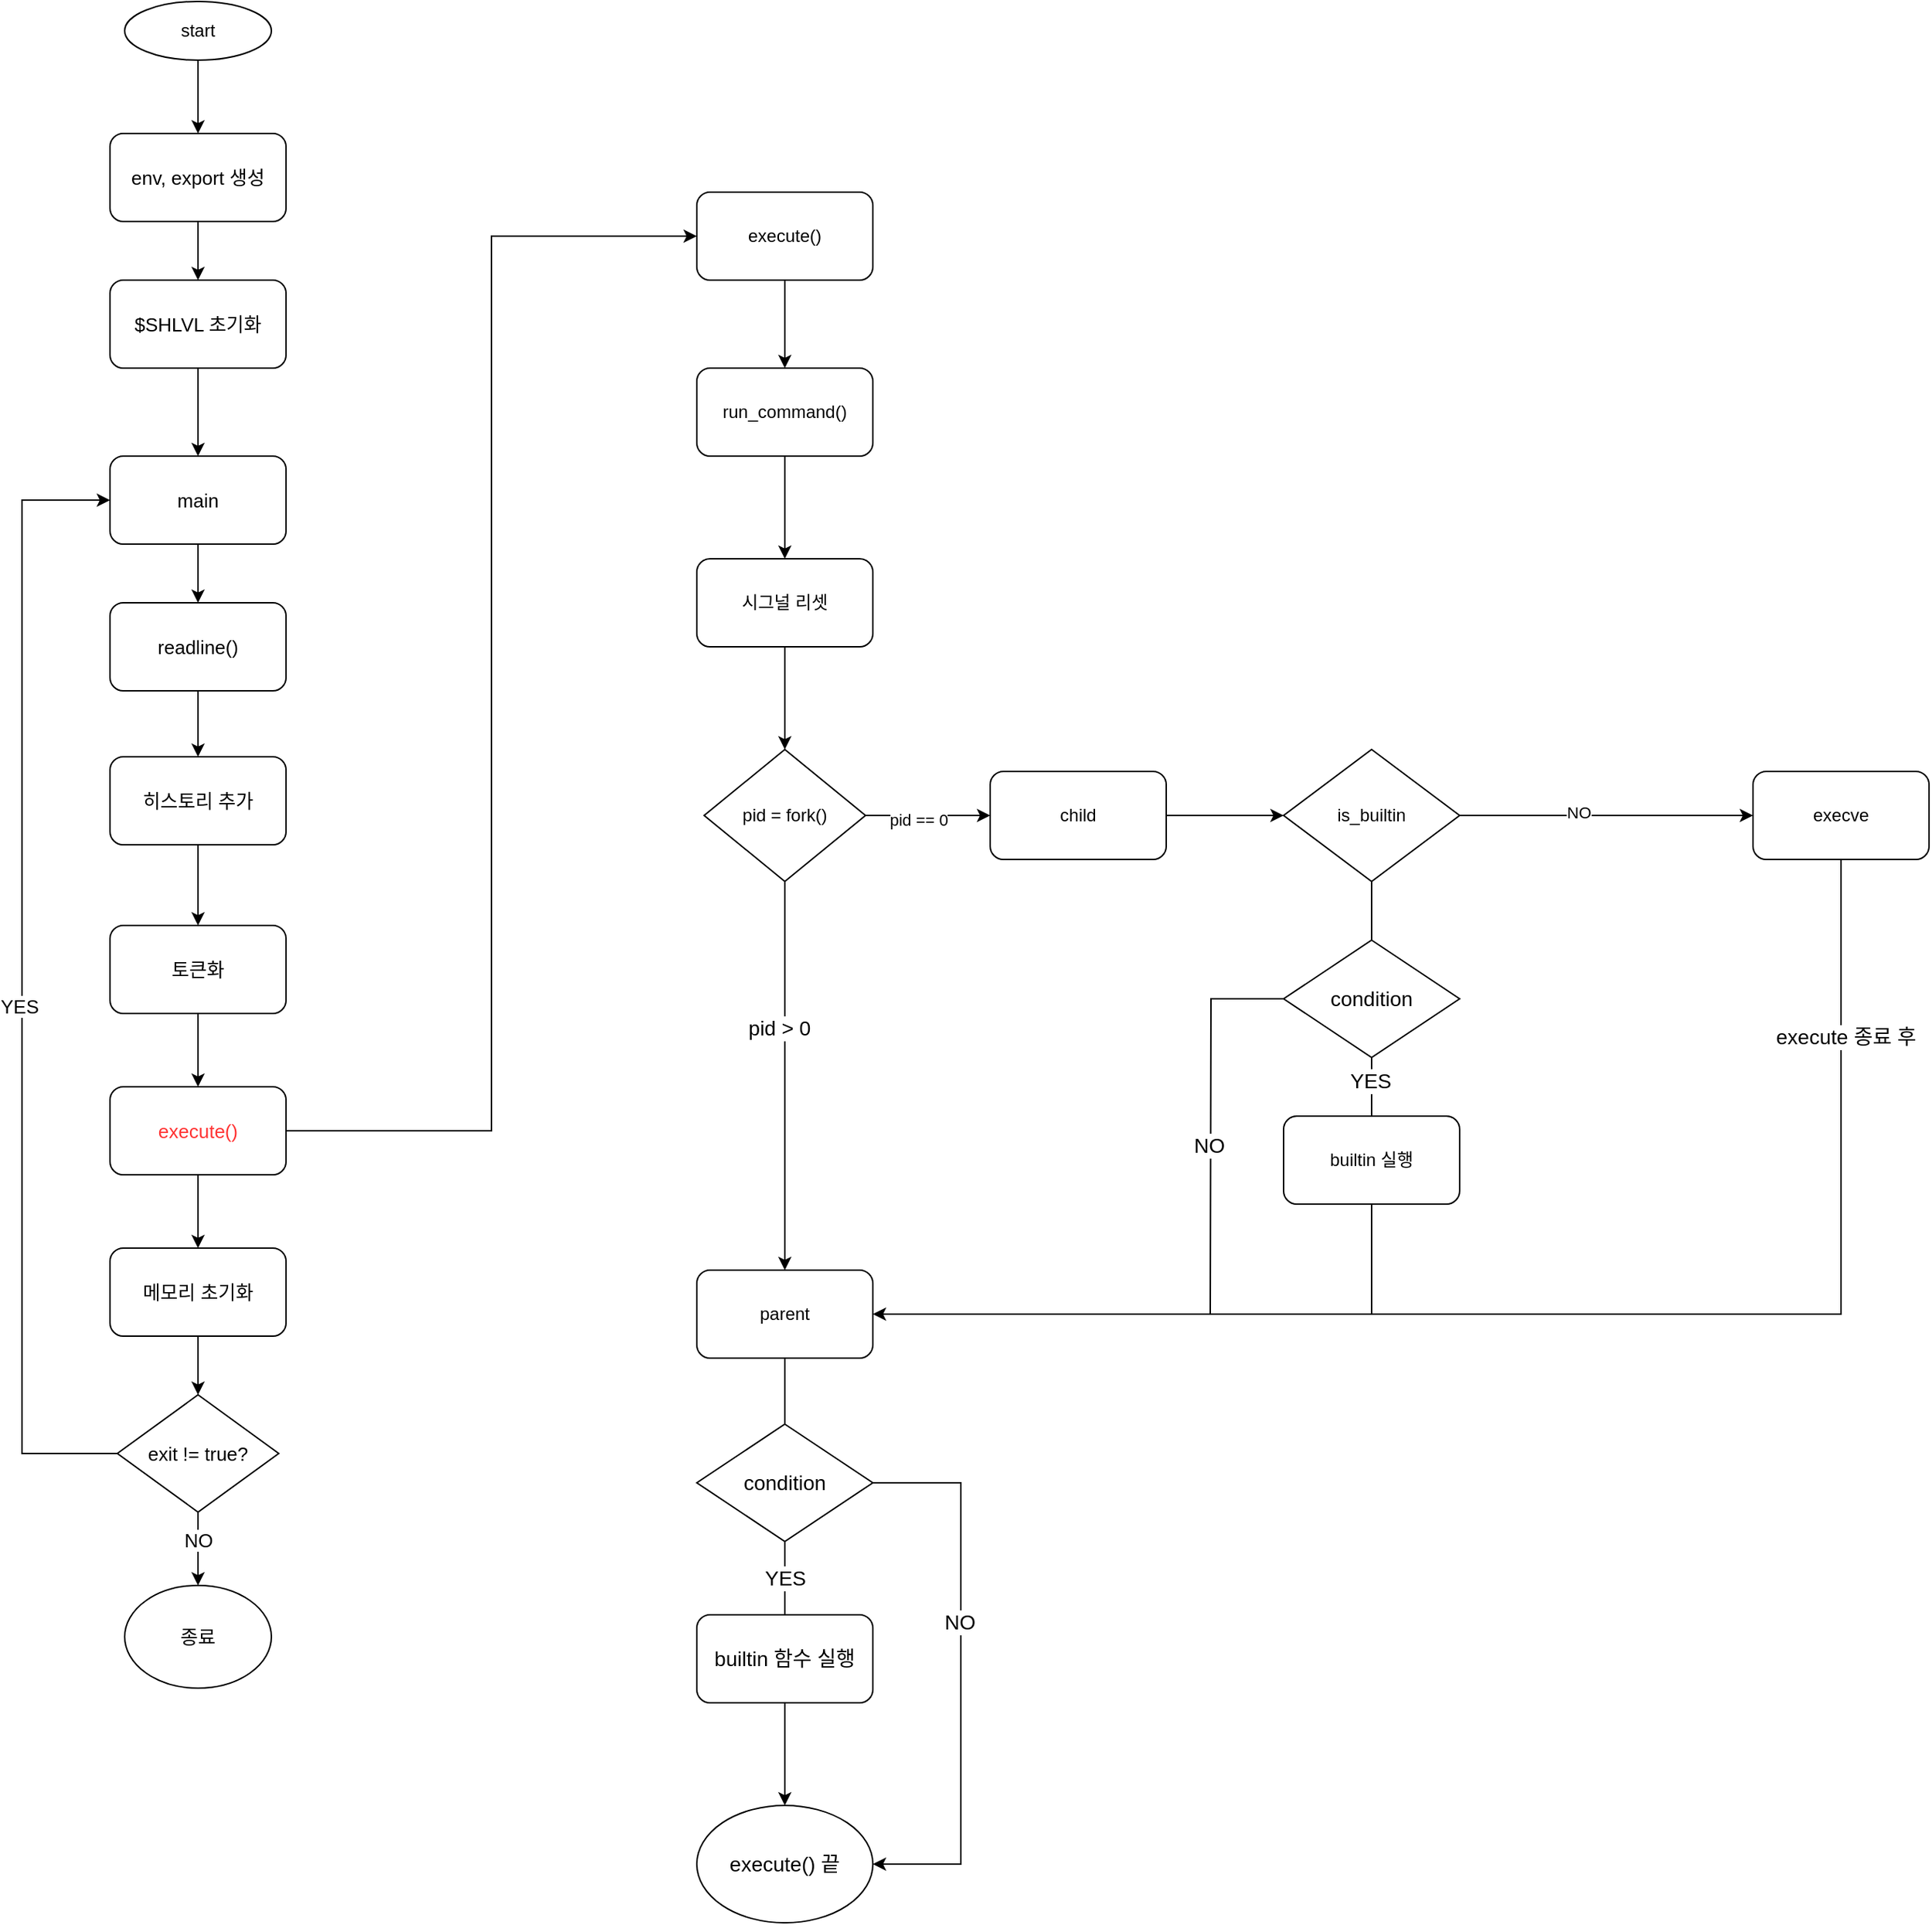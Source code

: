 <mxfile version="15.8.2" type="github">
  <diagram id="TjUcnRpzgRecOWL7eHP6" name="Page-1">
    <mxGraphModel dx="1300" dy="2003" grid="1" gridSize="10" guides="1" tooltips="1" connect="1" arrows="1" fold="1" page="1" pageScale="1" pageWidth="827" pageHeight="1169" math="0" shadow="0">
      <root>
        <mxCell id="0" />
        <mxCell id="1" parent="0" />
        <mxCell id="AYXUDMK8WHhuibapLCR6-4" value="" style="edgeStyle=orthogonalEdgeStyle;rounded=0;orthogonalLoop=1;jettySize=auto;html=1;fontSize=13;" parent="1" source="AYXUDMK8WHhuibapLCR6-1" target="AYXUDMK8WHhuibapLCR6-3" edge="1">
          <mxGeometry relative="1" as="geometry" />
        </mxCell>
        <mxCell id="AYXUDMK8WHhuibapLCR6-1" value="start" style="ellipse;whiteSpace=wrap;html=1;" parent="1" vertex="1">
          <mxGeometry x="350" y="10" width="100" height="40" as="geometry" />
        </mxCell>
        <mxCell id="AYXUDMK8WHhuibapLCR6-10" value="" style="edgeStyle=orthogonalEdgeStyle;rounded=0;orthogonalLoop=1;jettySize=auto;html=1;fontSize=13;" parent="1" source="AYXUDMK8WHhuibapLCR6-2" target="AYXUDMK8WHhuibapLCR6-8" edge="1">
          <mxGeometry relative="1" as="geometry" />
        </mxCell>
        <mxCell id="AYXUDMK8WHhuibapLCR6-2" value="main" style="rounded=1;whiteSpace=wrap;html=1;fontSize=13;" parent="1" vertex="1">
          <mxGeometry x="340" y="320" width="120" height="60" as="geometry" />
        </mxCell>
        <mxCell id="AYXUDMK8WHhuibapLCR6-6" value="" style="edgeStyle=orthogonalEdgeStyle;rounded=0;orthogonalLoop=1;jettySize=auto;html=1;fontSize=13;" parent="1" source="AYXUDMK8WHhuibapLCR6-3" target="AYXUDMK8WHhuibapLCR6-5" edge="1">
          <mxGeometry relative="1" as="geometry" />
        </mxCell>
        <mxCell id="AYXUDMK8WHhuibapLCR6-3" value="env, export 생성" style="rounded=1;whiteSpace=wrap;html=1;fontSize=13;" parent="1" vertex="1">
          <mxGeometry x="340" y="100" width="120" height="60" as="geometry" />
        </mxCell>
        <mxCell id="AYXUDMK8WHhuibapLCR6-7" value="" style="edgeStyle=orthogonalEdgeStyle;rounded=0;orthogonalLoop=1;jettySize=auto;html=1;fontSize=13;" parent="1" source="AYXUDMK8WHhuibapLCR6-5" target="AYXUDMK8WHhuibapLCR6-2" edge="1">
          <mxGeometry relative="1" as="geometry" />
        </mxCell>
        <mxCell id="AYXUDMK8WHhuibapLCR6-5" value="$SHLVL 초기화" style="rounded=1;whiteSpace=wrap;html=1;fontSize=13;" parent="1" vertex="1">
          <mxGeometry x="340" y="200" width="120" height="60" as="geometry" />
        </mxCell>
        <mxCell id="AYXUDMK8WHhuibapLCR6-11" value="" style="edgeStyle=orthogonalEdgeStyle;rounded=0;orthogonalLoop=1;jettySize=auto;html=1;fontSize=13;" parent="1" source="AYXUDMK8WHhuibapLCR6-8" target="AYXUDMK8WHhuibapLCR6-9" edge="1">
          <mxGeometry relative="1" as="geometry" />
        </mxCell>
        <mxCell id="AYXUDMK8WHhuibapLCR6-8" value="readline()" style="rounded=1;whiteSpace=wrap;html=1;fontSize=13;" parent="1" vertex="1">
          <mxGeometry x="340" y="420" width="120" height="60" as="geometry" />
        </mxCell>
        <mxCell id="AYXUDMK8WHhuibapLCR6-13" value="" style="edgeStyle=orthogonalEdgeStyle;rounded=0;orthogonalLoop=1;jettySize=auto;html=1;fontSize=13;fontColor=#FF3333;" parent="1" source="AYXUDMK8WHhuibapLCR6-9" target="AYXUDMK8WHhuibapLCR6-12" edge="1">
          <mxGeometry relative="1" as="geometry" />
        </mxCell>
        <mxCell id="AYXUDMK8WHhuibapLCR6-9" value="히스토리 추가" style="rounded=1;whiteSpace=wrap;html=1;fontSize=13;" parent="1" vertex="1">
          <mxGeometry x="340" y="525" width="120" height="60" as="geometry" />
        </mxCell>
        <mxCell id="AYXUDMK8WHhuibapLCR6-15" value="" style="edgeStyle=orthogonalEdgeStyle;rounded=0;orthogonalLoop=1;jettySize=auto;html=1;fontSize=13;fontColor=#000000;" parent="1" source="AYXUDMK8WHhuibapLCR6-12" target="AYXUDMK8WHhuibapLCR6-14" edge="1">
          <mxGeometry relative="1" as="geometry" />
        </mxCell>
        <mxCell id="AYXUDMK8WHhuibapLCR6-12" value="토큰화" style="rounded=1;whiteSpace=wrap;html=1;fontSize=13;" parent="1" vertex="1">
          <mxGeometry x="340" y="640" width="120" height="60" as="geometry" />
        </mxCell>
        <mxCell id="AYXUDMK8WHhuibapLCR6-17" value="" style="edgeStyle=orthogonalEdgeStyle;rounded=0;orthogonalLoop=1;jettySize=auto;html=1;fontSize=13;fontColor=#000000;" parent="1" source="AYXUDMK8WHhuibapLCR6-14" target="AYXUDMK8WHhuibapLCR6-16" edge="1">
          <mxGeometry relative="1" as="geometry" />
        </mxCell>
        <mxCell id="TnWBGNj776M6VLE6dhnm-58" style="edgeStyle=orthogonalEdgeStyle;rounded=0;orthogonalLoop=1;jettySize=auto;html=1;exitX=1;exitY=0.5;exitDx=0;exitDy=0;entryX=0;entryY=0.5;entryDx=0;entryDy=0;fontSize=14;endArrow=classic;endFill=1;strokeColor=default;" edge="1" parent="1" source="AYXUDMK8WHhuibapLCR6-14" target="TnWBGNj776M6VLE6dhnm-3">
          <mxGeometry relative="1" as="geometry" />
        </mxCell>
        <mxCell id="AYXUDMK8WHhuibapLCR6-14" value="execute()" style="rounded=1;whiteSpace=wrap;html=1;fontSize=13;fontColor=#FF3333;" parent="1" vertex="1">
          <mxGeometry x="340" y="750" width="120" height="60" as="geometry" />
        </mxCell>
        <mxCell id="AYXUDMK8WHhuibapLCR6-23" value="" style="edgeStyle=orthogonalEdgeStyle;rounded=0;orthogonalLoop=1;jettySize=auto;html=1;fontSize=13;fontColor=#000000;" parent="1" source="AYXUDMK8WHhuibapLCR6-16" target="AYXUDMK8WHhuibapLCR6-20" edge="1">
          <mxGeometry relative="1" as="geometry" />
        </mxCell>
        <mxCell id="AYXUDMK8WHhuibapLCR6-16" value="메모리 초기화" style="rounded=1;whiteSpace=wrap;html=1;fontSize=13;fontColor=#000000;" parent="1" vertex="1">
          <mxGeometry x="340" y="860" width="120" height="60" as="geometry" />
        </mxCell>
        <mxCell id="AYXUDMK8WHhuibapLCR6-22" style="edgeStyle=orthogonalEdgeStyle;rounded=0;orthogonalLoop=1;jettySize=auto;html=1;exitX=0;exitY=0.5;exitDx=0;exitDy=0;entryX=0;entryY=0.5;entryDx=0;entryDy=0;fontSize=13;fontColor=#000000;" parent="1" source="AYXUDMK8WHhuibapLCR6-20" target="AYXUDMK8WHhuibapLCR6-2" edge="1">
          <mxGeometry relative="1" as="geometry">
            <Array as="points">
              <mxPoint x="280" y="1000" />
              <mxPoint x="280" y="350" />
            </Array>
          </mxGeometry>
        </mxCell>
        <mxCell id="AYXUDMK8WHhuibapLCR6-25" value="YES" style="edgeLabel;html=1;align=center;verticalAlign=middle;resizable=0;points=[];fontSize=13;fontColor=#000000;" parent="AYXUDMK8WHhuibapLCR6-22" vertex="1" connectable="0">
          <mxGeometry x="-0.044" y="2" relative="1" as="geometry">
            <mxPoint as="offset" />
          </mxGeometry>
        </mxCell>
        <mxCell id="AYXUDMK8WHhuibapLCR6-28" value="" style="edgeStyle=orthogonalEdgeStyle;rounded=0;orthogonalLoop=1;jettySize=auto;html=1;fontSize=13;fontColor=#000000;" parent="1" source="AYXUDMK8WHhuibapLCR6-20" target="AYXUDMK8WHhuibapLCR6-27" edge="1">
          <mxGeometry relative="1" as="geometry" />
        </mxCell>
        <mxCell id="AYXUDMK8WHhuibapLCR6-31" value="NO" style="edgeLabel;html=1;align=center;verticalAlign=middle;resizable=0;points=[];fontSize=13;fontColor=#000000;" parent="AYXUDMK8WHhuibapLCR6-28" vertex="1" connectable="0">
          <mxGeometry x="-0.257" relative="1" as="geometry">
            <mxPoint as="offset" />
          </mxGeometry>
        </mxCell>
        <mxCell id="AYXUDMK8WHhuibapLCR6-20" value="exit != true?" style="rhombus;whiteSpace=wrap;html=1;fontSize=13;fontColor=#000000;" parent="1" vertex="1">
          <mxGeometry x="345" y="960" width="110" height="80" as="geometry" />
        </mxCell>
        <mxCell id="AYXUDMK8WHhuibapLCR6-27" value="종료" style="ellipse;whiteSpace=wrap;html=1;fontSize=13;fontColor=#000000;" parent="1" vertex="1">
          <mxGeometry x="350" y="1090" width="100" height="70" as="geometry" />
        </mxCell>
        <mxCell id="TnWBGNj776M6VLE6dhnm-65" value="" style="group" vertex="1" connectable="0" parent="1">
          <mxGeometry x="740" y="140" width="840" height="1180" as="geometry" />
        </mxCell>
        <mxCell id="TnWBGNj776M6VLE6dhnm-3" value="execute()" style="rounded=1;whiteSpace=wrap;html=1;" vertex="1" parent="TnWBGNj776M6VLE6dhnm-65">
          <mxGeometry width="120" height="60" as="geometry" />
        </mxCell>
        <mxCell id="TnWBGNj776M6VLE6dhnm-4" value="run_command()" style="rounded=1;whiteSpace=wrap;html=1;" vertex="1" parent="TnWBGNj776M6VLE6dhnm-65">
          <mxGeometry y="120" width="120" height="60" as="geometry" />
        </mxCell>
        <mxCell id="TnWBGNj776M6VLE6dhnm-10" value="" style="edgeStyle=orthogonalEdgeStyle;rounded=0;orthogonalLoop=1;jettySize=auto;html=1;" edge="1" parent="TnWBGNj776M6VLE6dhnm-65" source="TnWBGNj776M6VLE6dhnm-3" target="TnWBGNj776M6VLE6dhnm-4">
          <mxGeometry relative="1" as="geometry" />
        </mxCell>
        <mxCell id="TnWBGNj776M6VLE6dhnm-5" value="시그널 리셋" style="rounded=1;whiteSpace=wrap;html=1;" vertex="1" parent="TnWBGNj776M6VLE6dhnm-65">
          <mxGeometry y="250" width="120" height="60" as="geometry" />
        </mxCell>
        <mxCell id="TnWBGNj776M6VLE6dhnm-11" value="" style="edgeStyle=orthogonalEdgeStyle;rounded=0;orthogonalLoop=1;jettySize=auto;html=1;" edge="1" parent="TnWBGNj776M6VLE6dhnm-65" source="TnWBGNj776M6VLE6dhnm-4" target="TnWBGNj776M6VLE6dhnm-5">
          <mxGeometry relative="1" as="geometry" />
        </mxCell>
        <mxCell id="TnWBGNj776M6VLE6dhnm-15" value="child" style="rounded=1;whiteSpace=wrap;html=1;" vertex="1" parent="TnWBGNj776M6VLE6dhnm-65">
          <mxGeometry x="200" y="395" width="120" height="60" as="geometry" />
        </mxCell>
        <mxCell id="TnWBGNj776M6VLE6dhnm-23" value="" style="edgeStyle=orthogonalEdgeStyle;rounded=0;orthogonalLoop=1;jettySize=auto;html=1;" edge="1" parent="TnWBGNj776M6VLE6dhnm-65" source="TnWBGNj776M6VLE6dhnm-16" target="TnWBGNj776M6VLE6dhnm-15">
          <mxGeometry relative="1" as="geometry" />
        </mxCell>
        <mxCell id="TnWBGNj776M6VLE6dhnm-24" value="pid == 0" style="edgeLabel;html=1;align=center;verticalAlign=middle;resizable=0;points=[];" vertex="1" connectable="0" parent="TnWBGNj776M6VLE6dhnm-23">
          <mxGeometry x="-0.153" y="-3" relative="1" as="geometry">
            <mxPoint as="offset" />
          </mxGeometry>
        </mxCell>
        <mxCell id="TnWBGNj776M6VLE6dhnm-16" value="pid = fork()" style="rhombus;whiteSpace=wrap;html=1;" vertex="1" parent="TnWBGNj776M6VLE6dhnm-65">
          <mxGeometry x="5" y="380" width="110" height="90" as="geometry" />
        </mxCell>
        <mxCell id="TnWBGNj776M6VLE6dhnm-17" value="" style="edgeStyle=orthogonalEdgeStyle;rounded=0;orthogonalLoop=1;jettySize=auto;html=1;" edge="1" parent="TnWBGNj776M6VLE6dhnm-65" source="TnWBGNj776M6VLE6dhnm-5" target="TnWBGNj776M6VLE6dhnm-16">
          <mxGeometry relative="1" as="geometry" />
        </mxCell>
        <mxCell id="TnWBGNj776M6VLE6dhnm-20" value="parent" style="rounded=1;whiteSpace=wrap;html=1;" vertex="1" parent="TnWBGNj776M6VLE6dhnm-65">
          <mxGeometry y="735" width="120" height="60" as="geometry" />
        </mxCell>
        <mxCell id="TnWBGNj776M6VLE6dhnm-21" value="" style="edgeStyle=orthogonalEdgeStyle;rounded=0;orthogonalLoop=1;jettySize=auto;html=1;" edge="1" parent="TnWBGNj776M6VLE6dhnm-65" source="TnWBGNj776M6VLE6dhnm-16" target="TnWBGNj776M6VLE6dhnm-20">
          <mxGeometry relative="1" as="geometry" />
        </mxCell>
        <mxCell id="TnWBGNj776M6VLE6dhnm-22" value="&lt;font style=&quot;font-size: 14px&quot;&gt;pid &amp;gt; 0&lt;/font&gt;" style="edgeLabel;html=1;align=center;verticalAlign=middle;resizable=0;points=[];" vertex="1" connectable="0" parent="TnWBGNj776M6VLE6dhnm-21">
          <mxGeometry x="-0.25" y="-4" relative="1" as="geometry">
            <mxPoint as="offset" />
          </mxGeometry>
        </mxCell>
        <mxCell id="TnWBGNj776M6VLE6dhnm-26" value="is_builtin" style="rhombus;whiteSpace=wrap;html=1;" vertex="1" parent="TnWBGNj776M6VLE6dhnm-65">
          <mxGeometry x="400" y="380" width="120" height="90" as="geometry" />
        </mxCell>
        <mxCell id="TnWBGNj776M6VLE6dhnm-27" value="" style="edgeStyle=orthogonalEdgeStyle;rounded=0;orthogonalLoop=1;jettySize=auto;html=1;" edge="1" parent="TnWBGNj776M6VLE6dhnm-65" source="TnWBGNj776M6VLE6dhnm-15" target="TnWBGNj776M6VLE6dhnm-26">
          <mxGeometry relative="1" as="geometry" />
        </mxCell>
        <mxCell id="TnWBGNj776M6VLE6dhnm-34" style="edgeStyle=orthogonalEdgeStyle;rounded=0;orthogonalLoop=1;jettySize=auto;html=1;exitX=0.5;exitY=1;exitDx=0;exitDy=0;entryX=1;entryY=0.5;entryDx=0;entryDy=0;fontSize=14;" edge="1" parent="TnWBGNj776M6VLE6dhnm-65" source="TnWBGNj776M6VLE6dhnm-28" target="TnWBGNj776M6VLE6dhnm-20">
          <mxGeometry relative="1" as="geometry" />
        </mxCell>
        <mxCell id="TnWBGNj776M6VLE6dhnm-39" value="execute 종료 후" style="edgeLabel;html=1;align=center;verticalAlign=middle;resizable=0;points=[];fontSize=14;" vertex="1" connectable="0" parent="TnWBGNj776M6VLE6dhnm-34">
          <mxGeometry x="-0.751" y="3" relative="1" as="geometry">
            <mxPoint as="offset" />
          </mxGeometry>
        </mxCell>
        <mxCell id="TnWBGNj776M6VLE6dhnm-28" value="execve" style="rounded=1;whiteSpace=wrap;html=1;" vertex="1" parent="TnWBGNj776M6VLE6dhnm-65">
          <mxGeometry x="720" y="395" width="120" height="60" as="geometry" />
        </mxCell>
        <mxCell id="TnWBGNj776M6VLE6dhnm-29" value="" style="edgeStyle=orthogonalEdgeStyle;rounded=0;orthogonalLoop=1;jettySize=auto;html=1;" edge="1" parent="TnWBGNj776M6VLE6dhnm-65" source="TnWBGNj776M6VLE6dhnm-26" target="TnWBGNj776M6VLE6dhnm-28">
          <mxGeometry relative="1" as="geometry" />
        </mxCell>
        <mxCell id="TnWBGNj776M6VLE6dhnm-30" value="NO" style="edgeLabel;html=1;align=center;verticalAlign=middle;resizable=0;points=[];" vertex="1" connectable="0" parent="TnWBGNj776M6VLE6dhnm-29">
          <mxGeometry x="-0.2" y="3" relative="1" as="geometry">
            <mxPoint x="1" y="1" as="offset" />
          </mxGeometry>
        </mxCell>
        <mxCell id="TnWBGNj776M6VLE6dhnm-38" style="edgeStyle=orthogonalEdgeStyle;rounded=0;orthogonalLoop=1;jettySize=auto;html=1;fontSize=14;strokeColor=default;endArrow=none;endFill=0;" edge="1" parent="TnWBGNj776M6VLE6dhnm-65" source="TnWBGNj776M6VLE6dhnm-31">
          <mxGeometry relative="1" as="geometry">
            <mxPoint x="460" y="765" as="targetPoint" />
          </mxGeometry>
        </mxCell>
        <mxCell id="TnWBGNj776M6VLE6dhnm-31" value="builtin 실행" style="rounded=1;whiteSpace=wrap;html=1;" vertex="1" parent="TnWBGNj776M6VLE6dhnm-65">
          <mxGeometry x="400" y="630" width="120" height="60" as="geometry" />
        </mxCell>
        <mxCell id="TnWBGNj776M6VLE6dhnm-41" value="builtin 함수 실행" style="rounded=1;whiteSpace=wrap;html=1;fontSize=14;" vertex="1" parent="TnWBGNj776M6VLE6dhnm-65">
          <mxGeometry y="970" width="120" height="60" as="geometry" />
        </mxCell>
        <mxCell id="TnWBGNj776M6VLE6dhnm-47" value="" style="edgeStyle=orthogonalEdgeStyle;rounded=0;orthogonalLoop=1;jettySize=auto;html=1;fontSize=14;endArrow=none;endFill=0;strokeColor=default;" edge="1" parent="TnWBGNj776M6VLE6dhnm-65" source="TnWBGNj776M6VLE6dhnm-45" target="TnWBGNj776M6VLE6dhnm-31">
          <mxGeometry relative="1" as="geometry" />
        </mxCell>
        <mxCell id="TnWBGNj776M6VLE6dhnm-49" value="YES" style="edgeLabel;html=1;align=center;verticalAlign=middle;resizable=0;points=[];fontSize=14;" vertex="1" connectable="0" parent="TnWBGNj776M6VLE6dhnm-47">
          <mxGeometry x="-0.2" y="-1" relative="1" as="geometry">
            <mxPoint as="offset" />
          </mxGeometry>
        </mxCell>
        <mxCell id="TnWBGNj776M6VLE6dhnm-48" style="edgeStyle=orthogonalEdgeStyle;rounded=0;orthogonalLoop=1;jettySize=auto;html=1;exitX=0;exitY=0.5;exitDx=0;exitDy=0;fontSize=14;endArrow=none;endFill=0;strokeColor=default;" edge="1" parent="TnWBGNj776M6VLE6dhnm-65" source="TnWBGNj776M6VLE6dhnm-45">
          <mxGeometry relative="1" as="geometry">
            <mxPoint x="350" y="765" as="targetPoint" />
          </mxGeometry>
        </mxCell>
        <mxCell id="TnWBGNj776M6VLE6dhnm-50" value="NO" style="edgeLabel;html=1;align=center;verticalAlign=middle;resizable=0;points=[];fontSize=14;" vertex="1" connectable="0" parent="TnWBGNj776M6VLE6dhnm-48">
          <mxGeometry x="0.132" y="-2" relative="1" as="geometry">
            <mxPoint as="offset" />
          </mxGeometry>
        </mxCell>
        <mxCell id="TnWBGNj776M6VLE6dhnm-45" value="condition" style="rhombus;whiteSpace=wrap;html=1;fontSize=14;" vertex="1" parent="TnWBGNj776M6VLE6dhnm-65">
          <mxGeometry x="400" y="510" width="120" height="80" as="geometry" />
        </mxCell>
        <mxCell id="TnWBGNj776M6VLE6dhnm-46" value="" style="edgeStyle=orthogonalEdgeStyle;rounded=0;orthogonalLoop=1;jettySize=auto;html=1;fontSize=14;endArrow=none;endFill=0;strokeColor=default;" edge="1" parent="TnWBGNj776M6VLE6dhnm-65" source="TnWBGNj776M6VLE6dhnm-26" target="TnWBGNj776M6VLE6dhnm-45">
          <mxGeometry relative="1" as="geometry" />
        </mxCell>
        <mxCell id="TnWBGNj776M6VLE6dhnm-53" value="YES" style="edgeStyle=orthogonalEdgeStyle;rounded=0;orthogonalLoop=1;jettySize=auto;html=1;fontSize=14;endArrow=none;endFill=0;strokeColor=default;" edge="1" parent="TnWBGNj776M6VLE6dhnm-65" source="TnWBGNj776M6VLE6dhnm-51" target="TnWBGNj776M6VLE6dhnm-41">
          <mxGeometry relative="1" as="geometry" />
        </mxCell>
        <mxCell id="TnWBGNj776M6VLE6dhnm-51" value="condition" style="rhombus;whiteSpace=wrap;html=1;fontSize=14;" vertex="1" parent="TnWBGNj776M6VLE6dhnm-65">
          <mxGeometry y="840" width="120" height="80" as="geometry" />
        </mxCell>
        <mxCell id="TnWBGNj776M6VLE6dhnm-52" value="" style="edgeStyle=orthogonalEdgeStyle;rounded=0;orthogonalLoop=1;jettySize=auto;html=1;fontSize=14;endArrow=none;endFill=0;strokeColor=default;" edge="1" parent="TnWBGNj776M6VLE6dhnm-65" source="TnWBGNj776M6VLE6dhnm-20" target="TnWBGNj776M6VLE6dhnm-51">
          <mxGeometry relative="1" as="geometry" />
        </mxCell>
        <mxCell id="TnWBGNj776M6VLE6dhnm-61" value="execute() 끝" style="ellipse;whiteSpace=wrap;html=1;fontSize=14;" vertex="1" parent="TnWBGNj776M6VLE6dhnm-65">
          <mxGeometry y="1100" width="120" height="80" as="geometry" />
        </mxCell>
        <mxCell id="TnWBGNj776M6VLE6dhnm-62" value="" style="edgeStyle=orthogonalEdgeStyle;rounded=0;orthogonalLoop=1;jettySize=auto;html=1;fontSize=14;endArrow=classic;endFill=1;strokeColor=default;" edge="1" parent="TnWBGNj776M6VLE6dhnm-65" source="TnWBGNj776M6VLE6dhnm-41" target="TnWBGNj776M6VLE6dhnm-61">
          <mxGeometry relative="1" as="geometry" />
        </mxCell>
        <mxCell id="TnWBGNj776M6VLE6dhnm-63" style="edgeStyle=orthogonalEdgeStyle;rounded=0;orthogonalLoop=1;jettySize=auto;html=1;exitX=1;exitY=0.5;exitDx=0;exitDy=0;entryX=1;entryY=0.5;entryDx=0;entryDy=0;fontSize=14;endArrow=classic;endFill=1;strokeColor=default;" edge="1" parent="TnWBGNj776M6VLE6dhnm-65" source="TnWBGNj776M6VLE6dhnm-51" target="TnWBGNj776M6VLE6dhnm-61">
          <mxGeometry relative="1" as="geometry">
            <Array as="points">
              <mxPoint x="180" y="880" />
              <mxPoint x="180" y="1140" />
            </Array>
          </mxGeometry>
        </mxCell>
        <mxCell id="TnWBGNj776M6VLE6dhnm-64" value="NO" style="edgeLabel;html=1;align=center;verticalAlign=middle;resizable=0;points=[];fontSize=14;" vertex="1" connectable="0" parent="TnWBGNj776M6VLE6dhnm-63">
          <mxGeometry x="-0.188" y="-1" relative="1" as="geometry">
            <mxPoint as="offset" />
          </mxGeometry>
        </mxCell>
      </root>
    </mxGraphModel>
  </diagram>
</mxfile>
